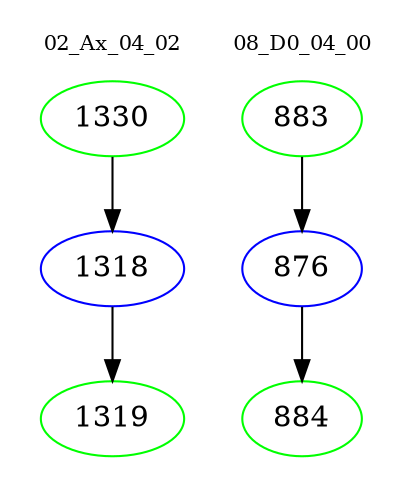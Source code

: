 digraph{
subgraph cluster_0 {
color = white
label = "02_Ax_04_02";
fontsize=10;
T0_1330 [label="1330", color="green"]
T0_1330 -> T0_1318 [color="black"]
T0_1318 [label="1318", color="blue"]
T0_1318 -> T0_1319 [color="black"]
T0_1319 [label="1319", color="green"]
}
subgraph cluster_1 {
color = white
label = "08_D0_04_00";
fontsize=10;
T1_883 [label="883", color="green"]
T1_883 -> T1_876 [color="black"]
T1_876 [label="876", color="blue"]
T1_876 -> T1_884 [color="black"]
T1_884 [label="884", color="green"]
}
}
